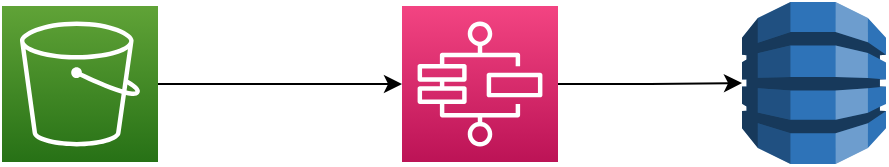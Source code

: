 <mxfile version="10.7.9" type="github"><diagram id="_9xGrbSbvRS7VDUAFWtT" name="Page-1"><mxGraphModel dx="733" dy="798" grid="1" gridSize="10" guides="1" tooltips="1" connect="1" arrows="1" fold="1" page="1" pageScale="1" pageWidth="850" pageHeight="1100" math="0" shadow="0"><root><mxCell id="0"/><mxCell id="1" parent="0"/><mxCell id="tzlEhz0EGqoWE7j8wySM-6" style="edgeStyle=orthogonalEdgeStyle;rounded=0;orthogonalLoop=1;jettySize=auto;html=1;" edge="1" parent="1" source="tzlEhz0EGqoWE7j8wySM-4"><mxGeometry relative="1" as="geometry"><mxPoint x="320" y="199" as="targetPoint"/></mxGeometry></mxCell><mxCell id="tzlEhz0EGqoWE7j8wySM-4" value="" style="outlineConnect=0;fontColor=#232F3E;gradientColor=#60A337;gradientDirection=north;fillColor=#277116;strokeColor=#ffffff;dashed=0;verticalLabelPosition=bottom;verticalAlign=top;align=center;html=1;fontSize=12;fontStyle=0;aspect=fixed;shape=mxgraph.aws4.resourceIcon;resIcon=mxgraph.aws4.s3;" vertex="1" parent="1"><mxGeometry x="120" y="160" width="78" height="78" as="geometry"/></mxCell><mxCell id="tzlEhz0EGqoWE7j8wySM-9" style="edgeStyle=orthogonalEdgeStyle;rounded=0;orthogonalLoop=1;jettySize=auto;html=1;entryX=0;entryY=0.5;entryDx=0;entryDy=0;entryPerimeter=0;" edge="1" parent="1" source="tzlEhz0EGqoWE7j8wySM-7" target="tzlEhz0EGqoWE7j8wySM-8"><mxGeometry relative="1" as="geometry"/></mxCell><mxCell id="tzlEhz0EGqoWE7j8wySM-7" value="" style="outlineConnect=0;fontColor=#232F3E;gradientColor=#F34482;gradientDirection=north;fillColor=#BC1356;strokeColor=#ffffff;dashed=0;verticalLabelPosition=bottom;verticalAlign=top;align=center;html=1;fontSize=12;fontStyle=0;aspect=fixed;shape=mxgraph.aws4.resourceIcon;resIcon=mxgraph.aws4.step_functions;" vertex="1" parent="1"><mxGeometry x="320" y="160" width="78" height="78" as="geometry"/></mxCell><mxCell id="tzlEhz0EGqoWE7j8wySM-8" value="" style="outlineConnect=0;dashed=0;verticalLabelPosition=bottom;verticalAlign=top;align=center;html=1;shape=mxgraph.aws3.dynamo_db;fillColor=#2E73B8;gradientColor=none;" vertex="1" parent="1"><mxGeometry x="490" y="158" width="72" height="81" as="geometry"/></mxCell></root></mxGraphModel></diagram></mxfile>
